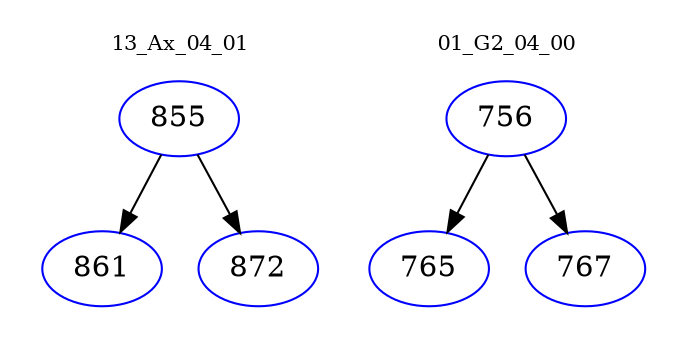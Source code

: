 digraph{
subgraph cluster_0 {
color = white
label = "13_Ax_04_01";
fontsize=10;
T0_855 [label="855", color="blue"]
T0_855 -> T0_861 [color="black"]
T0_861 [label="861", color="blue"]
T0_855 -> T0_872 [color="black"]
T0_872 [label="872", color="blue"]
}
subgraph cluster_1 {
color = white
label = "01_G2_04_00";
fontsize=10;
T1_756 [label="756", color="blue"]
T1_756 -> T1_765 [color="black"]
T1_765 [label="765", color="blue"]
T1_756 -> T1_767 [color="black"]
T1_767 [label="767", color="blue"]
}
}
